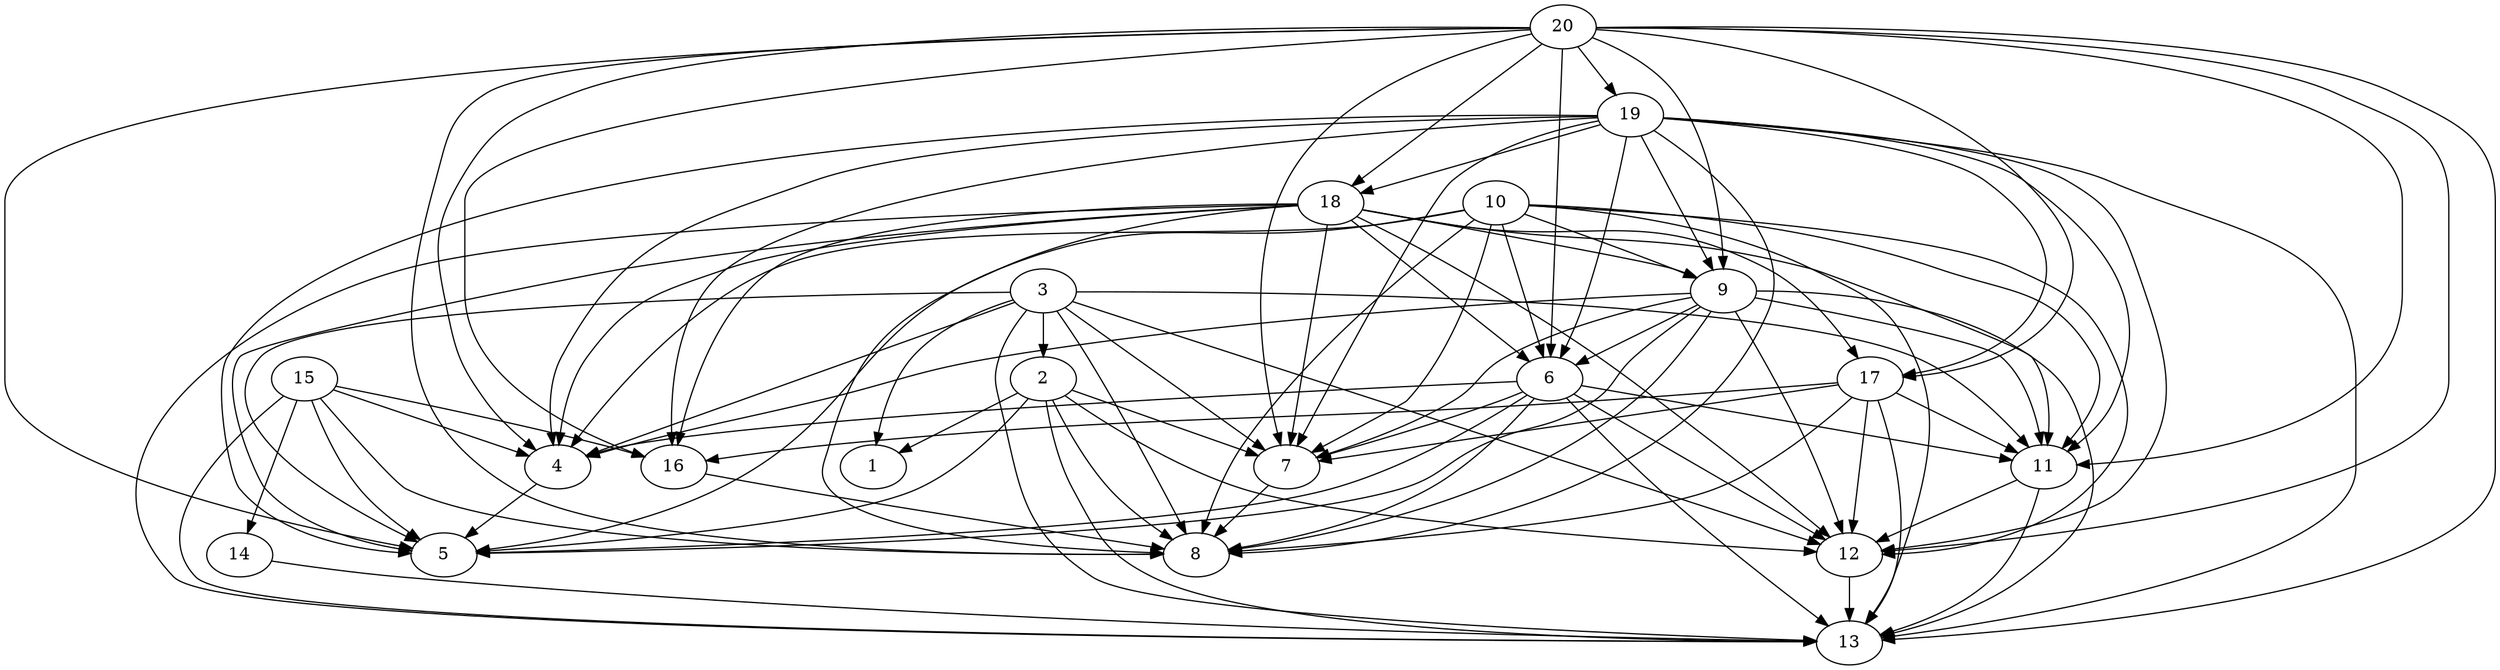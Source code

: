 digraph "./src/../output/lab3/matrix-4/graph.gv" {
	1
	2
	3
	4
	5
	6
	7
	8
	9
	10
	11
	12
	13
	14
	15
	16
	17
	18
	19
	20
	2 -> 1
	2 -> 5
	2 -> 7
	2 -> 8
	2 -> 12
	2 -> 13
	3 -> 1
	3 -> 2
	3 -> 4
	3 -> 5
	3 -> 7
	3 -> 8
	3 -> 11
	3 -> 12
	3 -> 13
	4 -> 5
	6 -> 4
	6 -> 5
	6 -> 7
	6 -> 8
	6 -> 11
	6 -> 12
	6 -> 13
	7 -> 8
	9 -> 4
	9 -> 5
	9 -> 6
	9 -> 7
	9 -> 8
	9 -> 11
	9 -> 12
	9 -> 13
	10 -> 4
	10 -> 5
	10 -> 6
	10 -> 7
	10 -> 8
	10 -> 9
	10 -> 11
	10 -> 12
	10 -> 13
	11 -> 12
	11 -> 13
	12 -> 13
	14 -> 13
	15 -> 4
	15 -> 5
	15 -> 8
	15 -> 13
	15 -> 14
	15 -> 16
	16 -> 8
	17 -> 7
	17 -> 8
	17 -> 11
	17 -> 12
	17 -> 13
	17 -> 16
	18 -> 4
	18 -> 5
	18 -> 6
	18 -> 7
	18 -> 8
	18 -> 9
	18 -> 11
	18 -> 12
	18 -> 13
	18 -> 16
	18 -> 17
	19 -> 4
	19 -> 5
	19 -> 6
	19 -> 7
	19 -> 8
	19 -> 9
	19 -> 11
	19 -> 12
	19 -> 13
	19 -> 16
	19 -> 17
	19 -> 18
	20 -> 4
	20 -> 5
	20 -> 6
	20 -> 7
	20 -> 8
	20 -> 9
	20 -> 11
	20 -> 12
	20 -> 13
	20 -> 16
	20 -> 17
	20 -> 18
	20 -> 19
}
